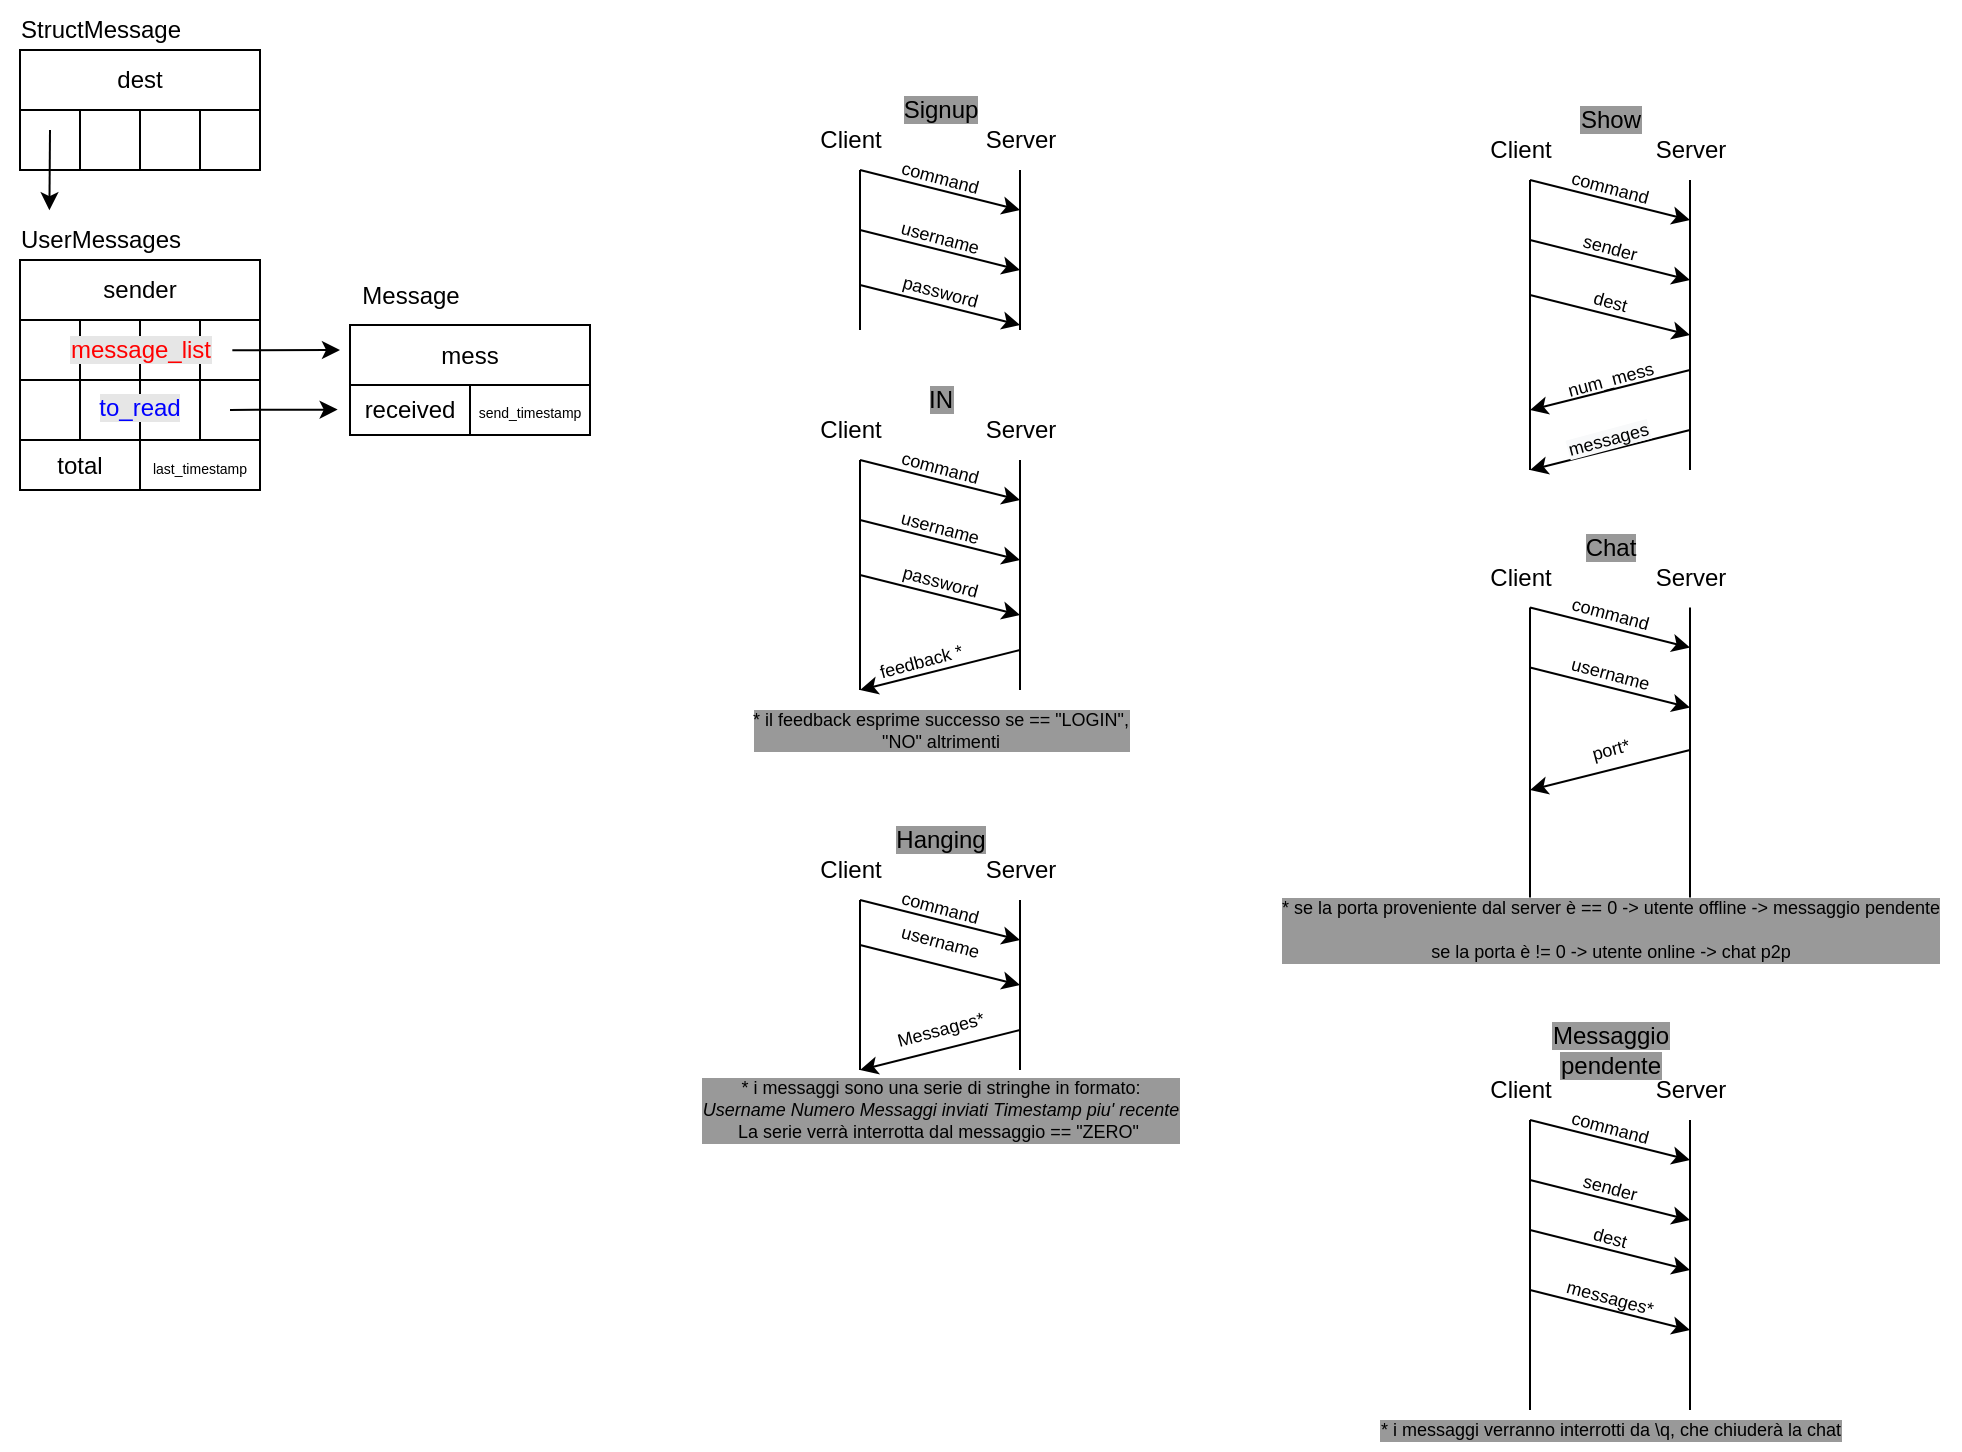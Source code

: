 <mxfile version="20.5.3" type="device"><diagram id="lXDskoVIA0ORaMyvfdq_" name="Pagina-1"><mxGraphModel dx="934" dy="495" grid="1" gridSize="10" guides="1" tooltips="1" connect="1" arrows="1" fold="1" page="1" pageScale="1" pageWidth="1169" pageHeight="827" math="0" shadow="0"><root><mxCell id="0"/><mxCell id="1" parent="0"/><mxCell id="279ryGUgJq-fznKeaY7W-1" value="StructMessage" style="text;html=1;align=center;verticalAlign=middle;resizable=0;points=[];autosize=1;strokeColor=none;fillColor=none;" parent="1" vertex="1"><mxGeometry x="250" y="155" width="100" height="30" as="geometry"/></mxCell><mxCell id="279ryGUgJq-fznKeaY7W-2" value="" style="rounded=0;whiteSpace=wrap;html=1;" parent="1" vertex="1"><mxGeometry x="260" y="180" width="120" height="60" as="geometry"/></mxCell><mxCell id="279ryGUgJq-fznKeaY7W-4" value="dest" style="rounded=0;whiteSpace=wrap;html=1;" parent="1" vertex="1"><mxGeometry x="260" y="180" width="120" height="30" as="geometry"/></mxCell><mxCell id="279ryGUgJq-fznKeaY7W-5" value="" style="rounded=0;whiteSpace=wrap;html=1;" parent="1" vertex="1"><mxGeometry x="260" y="210" width="30" height="30" as="geometry"/></mxCell><mxCell id="279ryGUgJq-fznKeaY7W-6" value="" style="rounded=0;whiteSpace=wrap;html=1;" parent="1" vertex="1"><mxGeometry x="290" y="210" width="30" height="30" as="geometry"/></mxCell><mxCell id="279ryGUgJq-fznKeaY7W-7" value="" style="rounded=0;whiteSpace=wrap;html=1;" parent="1" vertex="1"><mxGeometry x="320" y="210" width="30" height="30" as="geometry"/></mxCell><mxCell id="279ryGUgJq-fznKeaY7W-8" value="" style="rounded=0;whiteSpace=wrap;html=1;" parent="1" vertex="1"><mxGeometry x="350" y="210" width="30" height="30" as="geometry"/></mxCell><mxCell id="279ryGUgJq-fznKeaY7W-11" value="UserMessages" style="text;html=1;align=center;verticalAlign=middle;resizable=0;points=[];autosize=1;strokeColor=none;fillColor=none;" parent="1" vertex="1"><mxGeometry x="250" y="260" width="100" height="30" as="geometry"/></mxCell><mxCell id="279ryGUgJq-fznKeaY7W-12" value="" style="rounded=0;whiteSpace=wrap;html=1;" parent="1" vertex="1"><mxGeometry x="260" y="285" width="120" height="60" as="geometry"/></mxCell><mxCell id="279ryGUgJq-fznKeaY7W-13" value="sender" style="rounded=0;whiteSpace=wrap;html=1;" parent="1" vertex="1"><mxGeometry x="260" y="285" width="120" height="30" as="geometry"/></mxCell><mxCell id="279ryGUgJq-fznKeaY7W-14" value="" style="rounded=0;whiteSpace=wrap;html=1;" parent="1" vertex="1"><mxGeometry x="260" y="315" width="30" height="30" as="geometry"/></mxCell><mxCell id="279ryGUgJq-fznKeaY7W-15" value="" style="rounded=0;whiteSpace=wrap;html=1;" parent="1" vertex="1"><mxGeometry x="290" y="315" width="30" height="30" as="geometry"/></mxCell><mxCell id="279ryGUgJq-fznKeaY7W-16" value="" style="rounded=0;whiteSpace=wrap;html=1;" parent="1" vertex="1"><mxGeometry x="320" y="315" width="30" height="30" as="geometry"/></mxCell><mxCell id="279ryGUgJq-fznKeaY7W-17" value="" style="rounded=0;whiteSpace=wrap;html=1;" parent="1" vertex="1"><mxGeometry x="350" y="315" width="30" height="30" as="geometry"/></mxCell><mxCell id="279ryGUgJq-fznKeaY7W-9" value="" style="endArrow=classic;html=1;rounded=0;entryX=0.247;entryY=0.004;entryDx=0;entryDy=0;entryPerimeter=0;" parent="1" target="279ryGUgJq-fznKeaY7W-11" edge="1"><mxGeometry width="50" height="50" relative="1" as="geometry"><mxPoint x="275" y="220" as="sourcePoint"/><mxPoint x="275.2" y="261.23" as="targetPoint"/></mxGeometry></mxCell><mxCell id="279ryGUgJq-fznKeaY7W-18" value="" style="rounded=0;whiteSpace=wrap;html=1;" parent="1" vertex="1"><mxGeometry x="260" y="345" width="30" height="30" as="geometry"/></mxCell><mxCell id="279ryGUgJq-fznKeaY7W-19" value="" style="rounded=0;whiteSpace=wrap;html=1;" parent="1" vertex="1"><mxGeometry x="290" y="345" width="30" height="30" as="geometry"/></mxCell><mxCell id="279ryGUgJq-fznKeaY7W-20" value="" style="rounded=0;whiteSpace=wrap;html=1;" parent="1" vertex="1"><mxGeometry x="320" y="345" width="30" height="30" as="geometry"/></mxCell><mxCell id="279ryGUgJq-fznKeaY7W-21" value="" style="rounded=0;whiteSpace=wrap;html=1;" parent="1" vertex="1"><mxGeometry x="350" y="345" width="30" height="30" as="geometry"/></mxCell><mxCell id="279ryGUgJq-fznKeaY7W-22" value="total" style="rounded=0;whiteSpace=wrap;html=1;" parent="1" vertex="1"><mxGeometry x="260" y="375" width="60" height="25" as="geometry"/></mxCell><mxCell id="279ryGUgJq-fznKeaY7W-23" value="&lt;font style=&quot;font-size: 7px;&quot;&gt;last_timestamp&lt;/font&gt;" style="rounded=0;whiteSpace=wrap;html=1;" parent="1" vertex="1"><mxGeometry x="320" y="375" width="60" height="25" as="geometry"/></mxCell><mxCell id="279ryGUgJq-fznKeaY7W-24" value="&lt;font color=&quot;#ff0000&quot; style=&quot;font-size: 12px; background-color: rgb(230, 230, 230);&quot;&gt;message_list&lt;/font&gt;" style="text;html=1;align=center;verticalAlign=middle;resizable=0;points=[];autosize=1;strokeColor=none;fillColor=none;fontSize=7;" parent="1" vertex="1"><mxGeometry x="275" y="315" width="90" height="30" as="geometry"/></mxCell><mxCell id="279ryGUgJq-fznKeaY7W-25" value="&lt;span style=&quot;font-family: Helvetica; font-size: 12px; font-style: normal; font-variant-ligatures: normal; font-variant-caps: normal; font-weight: 400; letter-spacing: normal; orphans: 2; text-indent: 0px; text-transform: none; widows: 2; word-spacing: 0px; -webkit-text-stroke-width: 0px; background-color: rgb(230, 230, 230); text-decoration-thickness: initial; text-decoration-style: initial; text-decoration-color: initial; float: none; display: inline !important;&quot;&gt;&lt;font color=&quot;#0000ff&quot;&gt;to_read&lt;/font&gt;&lt;/span&gt;" style="text;whiteSpace=wrap;html=1;fontSize=12;fontColor=#FF0000;align=center;" parent="1" vertex="1"><mxGeometry x="270" y="345" width="100" height="40" as="geometry"/></mxCell><mxCell id="279ryGUgJq-fznKeaY7W-26" value="" style="endArrow=classic;html=1;rounded=0;exitX=1.013;exitY=0.505;exitDx=0;exitDy=0;exitPerimeter=0;" parent="1" source="279ryGUgJq-fznKeaY7W-24" edge="1"><mxGeometry width="50" height="50" relative="1" as="geometry"><mxPoint x="430.3" y="315" as="sourcePoint"/><mxPoint x="420" y="330" as="targetPoint"/></mxGeometry></mxCell><mxCell id="279ryGUgJq-fznKeaY7W-27" value="" style="endArrow=classic;html=1;rounded=0;exitX=1.013;exitY=0.505;exitDx=0;exitDy=0;exitPerimeter=0;" parent="1" edge="1"><mxGeometry width="50" height="50" relative="1" as="geometry"><mxPoint x="365.0" y="359.95" as="sourcePoint"/><mxPoint x="418.83" y="359.8" as="targetPoint"/></mxGeometry></mxCell><mxCell id="279ryGUgJq-fznKeaY7W-28" value="Message" style="text;html=1;align=center;verticalAlign=middle;resizable=0;points=[];autosize=1;strokeColor=none;fillColor=none;" parent="1" vertex="1"><mxGeometry x="420" y="287.5" width="70" height="30" as="geometry"/></mxCell><mxCell id="279ryGUgJq-fznKeaY7W-29" value="" style="rounded=0;whiteSpace=wrap;html=1;" parent="1" vertex="1"><mxGeometry x="425" y="317.5" width="120" height="55" as="geometry"/></mxCell><mxCell id="279ryGUgJq-fznKeaY7W-30" value="mess" style="rounded=0;whiteSpace=wrap;html=1;" parent="1" vertex="1"><mxGeometry x="425" y="317.5" width="120" height="30" as="geometry"/></mxCell><mxCell id="279ryGUgJq-fznKeaY7W-35" value="received" style="rounded=0;whiteSpace=wrap;html=1;" parent="1" vertex="1"><mxGeometry x="425" y="347.5" width="60" height="25" as="geometry"/></mxCell><mxCell id="279ryGUgJq-fznKeaY7W-36" value="&lt;font style=&quot;font-size: 7px;&quot;&gt;send_timestamp&lt;/font&gt;" style="rounded=0;whiteSpace=wrap;html=1;" parent="1" vertex="1"><mxGeometry x="485" y="347.5" width="60" height="25" as="geometry"/></mxCell><mxCell id="BksEpZhvzjZLH6JYJCfq-1" value="" style="endArrow=none;html=1;rounded=0;" edge="1" parent="1"><mxGeometry width="50" height="50" relative="1" as="geometry"><mxPoint x="680" y="320" as="sourcePoint"/><mxPoint x="680" y="240" as="targetPoint"/></mxGeometry></mxCell><mxCell id="BksEpZhvzjZLH6JYJCfq-2" value="" style="endArrow=none;html=1;rounded=0;" edge="1" parent="1"><mxGeometry width="50" height="50" relative="1" as="geometry"><mxPoint x="760" y="320" as="sourcePoint"/><mxPoint x="760" y="240" as="targetPoint"/></mxGeometry></mxCell><mxCell id="BksEpZhvzjZLH6JYJCfq-3" value="&lt;span style=&quot;background-color: rgb(153, 153, 153);&quot;&gt;Signup&lt;/span&gt;" style="text;html=1;align=center;verticalAlign=middle;resizable=0;points=[];autosize=1;strokeColor=none;fillColor=none;" vertex="1" parent="1"><mxGeometry x="690" y="195" width="60" height="30" as="geometry"/></mxCell><mxCell id="BksEpZhvzjZLH6JYJCfq-4" value="Client" style="text;html=1;align=center;verticalAlign=middle;resizable=0;points=[];autosize=1;strokeColor=none;fillColor=none;" vertex="1" parent="1"><mxGeometry x="650" y="210" width="50" height="30" as="geometry"/></mxCell><mxCell id="BksEpZhvzjZLH6JYJCfq-5" value="Server" style="text;html=1;align=center;verticalAlign=middle;resizable=0;points=[];autosize=1;strokeColor=none;fillColor=none;" vertex="1" parent="1"><mxGeometry x="730" y="210" width="60" height="30" as="geometry"/></mxCell><mxCell id="BksEpZhvzjZLH6JYJCfq-7" value="" style="endArrow=classic;html=1;rounded=0;exitX=0.6;exitY=1;exitDx=0;exitDy=0;exitPerimeter=0;" edge="1" parent="1" source="BksEpZhvzjZLH6JYJCfq-4"><mxGeometry width="50" height="50" relative="1" as="geometry"><mxPoint x="700" y="300" as="sourcePoint"/><mxPoint x="760" y="260" as="targetPoint"/></mxGeometry></mxCell><mxCell id="BksEpZhvzjZLH6JYJCfq-8" value="" style="endArrow=classic;html=1;rounded=0;exitX=0.6;exitY=1;exitDx=0;exitDy=0;exitPerimeter=0;" edge="1" parent="1"><mxGeometry width="50" height="50" relative="1" as="geometry"><mxPoint x="680" y="270" as="sourcePoint"/><mxPoint x="760" y="290" as="targetPoint"/></mxGeometry></mxCell><mxCell id="BksEpZhvzjZLH6JYJCfq-9" value="" style="endArrow=classic;html=1;rounded=0;exitX=0.6;exitY=1;exitDx=0;exitDy=0;exitPerimeter=0;" edge="1" parent="1"><mxGeometry width="50" height="50" relative="1" as="geometry"><mxPoint x="680" y="297.5" as="sourcePoint"/><mxPoint x="760" y="317.5" as="targetPoint"/></mxGeometry></mxCell><mxCell id="BksEpZhvzjZLH6JYJCfq-10" value="&lt;font style=&quot;font-size: 9px;&quot;&gt;command&lt;/font&gt;" style="text;html=1;align=center;verticalAlign=middle;resizable=0;points=[];autosize=1;strokeColor=none;fillColor=none;rotation=15;" vertex="1" parent="1"><mxGeometry x="690" y="227.5" width="60" height="30" as="geometry"/></mxCell><mxCell id="BksEpZhvzjZLH6JYJCfq-11" value="&lt;font style=&quot;font-size: 9px;&quot;&gt;username&lt;br&gt;&lt;/font&gt;" style="text;html=1;align=center;verticalAlign=middle;resizable=0;points=[];autosize=1;strokeColor=none;fillColor=none;rotation=15;" vertex="1" parent="1"><mxGeometry x="690" y="257.5" width="60" height="30" as="geometry"/></mxCell><mxCell id="BksEpZhvzjZLH6JYJCfq-12" value="&lt;font style=&quot;font-size: 9px;&quot;&gt;password&lt;br&gt;&lt;/font&gt;" style="text;html=1;align=center;verticalAlign=middle;resizable=0;points=[];autosize=1;strokeColor=none;fillColor=none;rotation=15;" vertex="1" parent="1"><mxGeometry x="690" y="285" width="60" height="30" as="geometry"/></mxCell><mxCell id="BksEpZhvzjZLH6JYJCfq-13" value="" style="endArrow=none;html=1;rounded=0;" edge="1" parent="1"><mxGeometry width="50" height="50" relative="1" as="geometry"><mxPoint x="680" y="500" as="sourcePoint"/><mxPoint x="680" y="385" as="targetPoint"/></mxGeometry></mxCell><mxCell id="BksEpZhvzjZLH6JYJCfq-14" value="" style="endArrow=none;html=1;rounded=0;" edge="1" parent="1"><mxGeometry width="50" height="50" relative="1" as="geometry"><mxPoint x="760" y="500" as="sourcePoint"/><mxPoint x="760" y="385" as="targetPoint"/></mxGeometry></mxCell><mxCell id="BksEpZhvzjZLH6JYJCfq-15" value="&lt;span style=&quot;background-color: rgb(153, 153, 153);&quot;&gt;IN&lt;/span&gt;" style="text;html=1;align=center;verticalAlign=middle;resizable=0;points=[];autosize=1;strokeColor=none;fillColor=none;" vertex="1" parent="1"><mxGeometry x="700" y="340" width="40" height="30" as="geometry"/></mxCell><mxCell id="BksEpZhvzjZLH6JYJCfq-16" value="Client" style="text;html=1;align=center;verticalAlign=middle;resizable=0;points=[];autosize=1;strokeColor=none;fillColor=none;" vertex="1" parent="1"><mxGeometry x="650" y="355" width="50" height="30" as="geometry"/></mxCell><mxCell id="BksEpZhvzjZLH6JYJCfq-17" value="Server" style="text;html=1;align=center;verticalAlign=middle;resizable=0;points=[];autosize=1;strokeColor=none;fillColor=none;" vertex="1" parent="1"><mxGeometry x="730" y="355" width="60" height="30" as="geometry"/></mxCell><mxCell id="BksEpZhvzjZLH6JYJCfq-18" value="" style="endArrow=classic;html=1;rounded=0;exitX=0.6;exitY=1;exitDx=0;exitDy=0;exitPerimeter=0;" edge="1" parent="1" source="BksEpZhvzjZLH6JYJCfq-16"><mxGeometry width="50" height="50" relative="1" as="geometry"><mxPoint x="700" y="445" as="sourcePoint"/><mxPoint x="760" y="405" as="targetPoint"/></mxGeometry></mxCell><mxCell id="BksEpZhvzjZLH6JYJCfq-19" value="" style="endArrow=classic;html=1;rounded=0;exitX=0.6;exitY=1;exitDx=0;exitDy=0;exitPerimeter=0;" edge="1" parent="1"><mxGeometry width="50" height="50" relative="1" as="geometry"><mxPoint x="680" y="415" as="sourcePoint"/><mxPoint x="760" y="435" as="targetPoint"/></mxGeometry></mxCell><mxCell id="BksEpZhvzjZLH6JYJCfq-20" value="" style="endArrow=classic;html=1;rounded=0;exitX=0.6;exitY=1;exitDx=0;exitDy=0;exitPerimeter=0;" edge="1" parent="1"><mxGeometry width="50" height="50" relative="1" as="geometry"><mxPoint x="680" y="442.5" as="sourcePoint"/><mxPoint x="760" y="462.5" as="targetPoint"/></mxGeometry></mxCell><mxCell id="BksEpZhvzjZLH6JYJCfq-21" value="&lt;font style=&quot;font-size: 9px;&quot;&gt;command&lt;/font&gt;" style="text;html=1;align=center;verticalAlign=middle;resizable=0;points=[];autosize=1;strokeColor=none;fillColor=none;rotation=15;" vertex="1" parent="1"><mxGeometry x="690" y="372.5" width="60" height="30" as="geometry"/></mxCell><mxCell id="BksEpZhvzjZLH6JYJCfq-22" value="&lt;font style=&quot;font-size: 9px;&quot;&gt;username&lt;br&gt;&lt;/font&gt;" style="text;html=1;align=center;verticalAlign=middle;resizable=0;points=[];autosize=1;strokeColor=none;fillColor=none;rotation=15;" vertex="1" parent="1"><mxGeometry x="690" y="402.5" width="60" height="30" as="geometry"/></mxCell><mxCell id="BksEpZhvzjZLH6JYJCfq-23" value="&lt;font style=&quot;font-size: 9px;&quot;&gt;password&lt;br&gt;&lt;/font&gt;" style="text;html=1;align=center;verticalAlign=middle;resizable=0;points=[];autosize=1;strokeColor=none;fillColor=none;rotation=15;" vertex="1" parent="1"><mxGeometry x="690" y="430" width="60" height="30" as="geometry"/></mxCell><mxCell id="BksEpZhvzjZLH6JYJCfq-24" value="" style="endArrow=classic;html=1;rounded=0;fontSize=9;" edge="1" parent="1"><mxGeometry width="50" height="50" relative="1" as="geometry"><mxPoint x="760" y="480" as="sourcePoint"/><mxPoint x="680" y="500" as="targetPoint"/></mxGeometry></mxCell><mxCell id="BksEpZhvzjZLH6JYJCfq-25" value="&lt;font style=&quot;font-size: 9px;&quot;&gt;feedback *&lt;br&gt;&lt;/font&gt;" style="text;html=1;align=center;verticalAlign=middle;resizable=0;points=[];autosize=1;strokeColor=none;fillColor=none;rotation=-15;" vertex="1" parent="1"><mxGeometry x="675" y="470" width="70" height="30" as="geometry"/></mxCell><mxCell id="BksEpZhvzjZLH6JYJCfq-26" value="* il feedback esprime successo se == &quot;LOGIN&quot;, &lt;br&gt;&quot;NO&quot; altrimenti" style="text;html=1;align=center;verticalAlign=middle;resizable=0;points=[];autosize=1;strokeColor=none;fillColor=none;fontSize=9;labelBackgroundColor=#999999;" vertex="1" parent="1"><mxGeometry x="615" y="500" width="210" height="40" as="geometry"/></mxCell><mxCell id="BksEpZhvzjZLH6JYJCfq-27" value="" style="endArrow=none;html=1;rounded=0;" edge="1" parent="1"><mxGeometry width="50" height="50" relative="1" as="geometry"><mxPoint x="680" y="690" as="sourcePoint"/><mxPoint x="680" y="605" as="targetPoint"/></mxGeometry></mxCell><mxCell id="BksEpZhvzjZLH6JYJCfq-28" value="" style="endArrow=none;html=1;rounded=0;" edge="1" parent="1"><mxGeometry width="50" height="50" relative="1" as="geometry"><mxPoint x="760" y="690" as="sourcePoint"/><mxPoint x="760" y="605" as="targetPoint"/></mxGeometry></mxCell><mxCell id="BksEpZhvzjZLH6JYJCfq-29" value="&lt;span style=&quot;background-color: rgb(153, 153, 153);&quot;&gt;Hanging&lt;/span&gt;" style="text;html=1;align=center;verticalAlign=middle;resizable=0;points=[];autosize=1;strokeColor=none;fillColor=none;" vertex="1" parent="1"><mxGeometry x="685" y="560" width="70" height="30" as="geometry"/></mxCell><mxCell id="BksEpZhvzjZLH6JYJCfq-30" value="Client" style="text;html=1;align=center;verticalAlign=middle;resizable=0;points=[];autosize=1;strokeColor=none;fillColor=none;" vertex="1" parent="1"><mxGeometry x="650" y="575" width="50" height="30" as="geometry"/></mxCell><mxCell id="BksEpZhvzjZLH6JYJCfq-31" value="Server" style="text;html=1;align=center;verticalAlign=middle;resizable=0;points=[];autosize=1;strokeColor=none;fillColor=none;" vertex="1" parent="1"><mxGeometry x="730" y="575" width="60" height="30" as="geometry"/></mxCell><mxCell id="BksEpZhvzjZLH6JYJCfq-32" value="" style="endArrow=classic;html=1;rounded=0;exitX=0.6;exitY=1;exitDx=0;exitDy=0;exitPerimeter=0;" edge="1" source="BksEpZhvzjZLH6JYJCfq-30" parent="1"><mxGeometry width="50" height="50" relative="1" as="geometry"><mxPoint x="700" y="665" as="sourcePoint"/><mxPoint x="760" y="625" as="targetPoint"/></mxGeometry></mxCell><mxCell id="BksEpZhvzjZLH6JYJCfq-35" value="&lt;font style=&quot;font-size: 9px;&quot;&gt;command&lt;/font&gt;" style="text;html=1;align=center;verticalAlign=middle;resizable=0;points=[];autosize=1;strokeColor=none;fillColor=none;rotation=15;" vertex="1" parent="1"><mxGeometry x="690" y="592.5" width="60" height="30" as="geometry"/></mxCell><mxCell id="BksEpZhvzjZLH6JYJCfq-38" value="" style="endArrow=classic;html=1;rounded=0;exitX=0.6;exitY=1;exitDx=0;exitDy=0;exitPerimeter=0;" edge="1" parent="1"><mxGeometry width="50" height="50" relative="1" as="geometry"><mxPoint x="680" y="627.5" as="sourcePoint"/><mxPoint x="760" y="647.5" as="targetPoint"/></mxGeometry></mxCell><mxCell id="BksEpZhvzjZLH6JYJCfq-39" value="&lt;font style=&quot;font-size: 9px;&quot;&gt;username&lt;br&gt;&lt;/font&gt;" style="text;html=1;align=center;verticalAlign=middle;resizable=0;points=[];autosize=1;strokeColor=none;fillColor=none;rotation=15;" vertex="1" parent="1"><mxGeometry x="690" y="610" width="60" height="30" as="geometry"/></mxCell><mxCell id="BksEpZhvzjZLH6JYJCfq-41" value="" style="endArrow=classic;html=1;rounded=0;fontSize=9;" edge="1" parent="1"><mxGeometry width="50" height="50" relative="1" as="geometry"><mxPoint x="760" y="670" as="sourcePoint"/><mxPoint x="680" y="690" as="targetPoint"/></mxGeometry></mxCell><mxCell id="BksEpZhvzjZLH6JYJCfq-42" value="Messages*" style="text;html=1;align=center;verticalAlign=middle;resizable=0;points=[];autosize=1;strokeColor=none;fillColor=none;fontSize=9;rotation=-15;" vertex="1" parent="1"><mxGeometry x="685" y="660" width="70" height="20" as="geometry"/></mxCell><mxCell id="BksEpZhvzjZLH6JYJCfq-43" value="* i messaggi sono una serie di stringhe in formato:&lt;br&gt;&lt;i&gt;Username Numero Messaggi inviati Timestamp piu' recente&lt;br&gt;&lt;/i&gt;La serie verrà interrotta dal messaggio == &quot;ZERO&quot;&amp;nbsp;" style="text;html=1;align=center;verticalAlign=middle;resizable=0;points=[];autosize=1;strokeColor=none;fillColor=none;fontSize=9;labelBackgroundColor=#999999;" vertex="1" parent="1"><mxGeometry x="590" y="685" width="260" height="50" as="geometry"/></mxCell><mxCell id="BksEpZhvzjZLH6JYJCfq-56" value="" style="endArrow=none;html=1;rounded=0;" edge="1" parent="1"><mxGeometry width="50" height="50" relative="1" as="geometry"><mxPoint x="1015" y="390" as="sourcePoint"/><mxPoint x="1015" y="245" as="targetPoint"/></mxGeometry></mxCell><mxCell id="BksEpZhvzjZLH6JYJCfq-57" value="" style="endArrow=none;html=1;rounded=0;" edge="1" parent="1"><mxGeometry width="50" height="50" relative="1" as="geometry"><mxPoint x="1095" y="390" as="sourcePoint"/><mxPoint x="1095" y="245" as="targetPoint"/></mxGeometry></mxCell><mxCell id="BksEpZhvzjZLH6JYJCfq-58" value="&lt;span style=&quot;background-color: rgb(153, 153, 153);&quot;&gt;Show&lt;/span&gt;" style="text;html=1;align=center;verticalAlign=middle;resizable=0;points=[];autosize=1;strokeColor=none;fillColor=none;" vertex="1" parent="1"><mxGeometry x="1030" y="200" width="50" height="30" as="geometry"/></mxCell><mxCell id="BksEpZhvzjZLH6JYJCfq-59" value="Client" style="text;html=1;align=center;verticalAlign=middle;resizable=0;points=[];autosize=1;strokeColor=none;fillColor=none;" vertex="1" parent="1"><mxGeometry x="985" y="215" width="50" height="30" as="geometry"/></mxCell><mxCell id="BksEpZhvzjZLH6JYJCfq-60" value="Server" style="text;html=1;align=center;verticalAlign=middle;resizable=0;points=[];autosize=1;strokeColor=none;fillColor=none;" vertex="1" parent="1"><mxGeometry x="1065" y="215" width="60" height="30" as="geometry"/></mxCell><mxCell id="BksEpZhvzjZLH6JYJCfq-61" value="" style="endArrow=classic;html=1;rounded=0;exitX=0.6;exitY=1;exitDx=0;exitDy=0;exitPerimeter=0;" edge="1" parent="1" source="BksEpZhvzjZLH6JYJCfq-59"><mxGeometry width="50" height="50" relative="1" as="geometry"><mxPoint x="1035" y="305" as="sourcePoint"/><mxPoint x="1095" y="265" as="targetPoint"/></mxGeometry></mxCell><mxCell id="BksEpZhvzjZLH6JYJCfq-62" value="" style="endArrow=classic;html=1;rounded=0;exitX=0.6;exitY=1;exitDx=0;exitDy=0;exitPerimeter=0;" edge="1" parent="1"><mxGeometry width="50" height="50" relative="1" as="geometry"><mxPoint x="1015" y="275" as="sourcePoint"/><mxPoint x="1095" y="295" as="targetPoint"/></mxGeometry></mxCell><mxCell id="BksEpZhvzjZLH6JYJCfq-63" value="" style="endArrow=classic;html=1;rounded=0;exitX=0.6;exitY=1;exitDx=0;exitDy=0;exitPerimeter=0;" edge="1" parent="1"><mxGeometry width="50" height="50" relative="1" as="geometry"><mxPoint x="1015" y="302.5" as="sourcePoint"/><mxPoint x="1095" y="322.5" as="targetPoint"/></mxGeometry></mxCell><mxCell id="BksEpZhvzjZLH6JYJCfq-64" value="&lt;font style=&quot;font-size: 9px;&quot;&gt;command&lt;/font&gt;" style="text;html=1;align=center;verticalAlign=middle;resizable=0;points=[];autosize=1;strokeColor=none;fillColor=none;rotation=15;" vertex="1" parent="1"><mxGeometry x="1025" y="232.5" width="60" height="30" as="geometry"/></mxCell><mxCell id="BksEpZhvzjZLH6JYJCfq-65" value="&lt;font style=&quot;font-size: 9px;&quot;&gt;sender&lt;br&gt;&lt;/font&gt;" style="text;html=1;align=center;verticalAlign=middle;resizable=0;points=[];autosize=1;strokeColor=none;fillColor=none;rotation=15;" vertex="1" parent="1"><mxGeometry x="1030" y="262.5" width="50" height="30" as="geometry"/></mxCell><mxCell id="BksEpZhvzjZLH6JYJCfq-66" value="&lt;font style=&quot;font-size: 9px;&quot;&gt;dest&lt;br&gt;&lt;/font&gt;" style="text;html=1;align=center;verticalAlign=middle;resizable=0;points=[];autosize=1;strokeColor=none;fillColor=none;rotation=15;" vertex="1" parent="1"><mxGeometry x="1035" y="290" width="40" height="30" as="geometry"/></mxCell><mxCell id="BksEpZhvzjZLH6JYJCfq-67" value="" style="endArrow=classic;html=1;rounded=0;fontSize=9;" edge="1" parent="1"><mxGeometry width="50" height="50" relative="1" as="geometry"><mxPoint x="1095" y="340" as="sourcePoint"/><mxPoint x="1015" y="360" as="targetPoint"/></mxGeometry></mxCell><mxCell id="BksEpZhvzjZLH6JYJCfq-68" value="num_mess" style="text;html=1;align=center;verticalAlign=middle;resizable=0;points=[];autosize=1;strokeColor=none;fillColor=none;fontSize=9;rotation=-15;" vertex="1" parent="1"><mxGeometry x="1020" y="335" width="70" height="20" as="geometry"/></mxCell><mxCell id="BksEpZhvzjZLH6JYJCfq-69" value="" style="endArrow=classic;html=1;rounded=0;fontSize=9;" edge="1" parent="1"><mxGeometry width="50" height="50" relative="1" as="geometry"><mxPoint x="1095" y="370" as="sourcePoint"/><mxPoint x="1015" y="390" as="targetPoint"/></mxGeometry></mxCell><mxCell id="BksEpZhvzjZLH6JYJCfq-70" value="&lt;span style=&quot;color: rgb(0, 0, 0); font-family: Helvetica; font-size: 9px; font-style: normal; font-variant-ligatures: normal; font-variant-caps: normal; font-weight: 400; letter-spacing: normal; orphans: 2; text-indent: 0px; text-transform: none; widows: 2; word-spacing: 0px; -webkit-text-stroke-width: 0px; background-color: rgb(248, 249, 250); text-decoration-thickness: initial; text-decoration-style: initial; text-decoration-color: initial; float: none; display: inline !important;&quot;&gt;messages&lt;/span&gt;" style="text;whiteSpace=wrap;html=1;fontSize=9;align=center;rotation=-15;" vertex="1" parent="1"><mxGeometry x="1015" y="362.5" width="80" height="30" as="geometry"/></mxCell><mxCell id="BksEpZhvzjZLH6JYJCfq-71" value="" style="endArrow=none;html=1;rounded=0;" edge="1" parent="1"><mxGeometry width="50" height="50" relative="1" as="geometry"><mxPoint x="1015" y="603.75" as="sourcePoint"/><mxPoint x="1015" y="458.75" as="targetPoint"/></mxGeometry></mxCell><mxCell id="BksEpZhvzjZLH6JYJCfq-72" value="" style="endArrow=none;html=1;rounded=0;" edge="1" parent="1"><mxGeometry width="50" height="50" relative="1" as="geometry"><mxPoint x="1095" y="603.75" as="sourcePoint"/><mxPoint x="1095" y="458.75" as="targetPoint"/></mxGeometry></mxCell><mxCell id="BksEpZhvzjZLH6JYJCfq-73" value="&lt;span style=&quot;background-color: rgb(153, 153, 153);&quot;&gt;Chat&lt;/span&gt;" style="text;html=1;align=center;verticalAlign=middle;resizable=0;points=[];autosize=1;strokeColor=none;fillColor=none;" vertex="1" parent="1"><mxGeometry x="1030" y="413.75" width="50" height="30" as="geometry"/></mxCell><mxCell id="BksEpZhvzjZLH6JYJCfq-74" value="Client" style="text;html=1;align=center;verticalAlign=middle;resizable=0;points=[];autosize=1;strokeColor=none;fillColor=none;" vertex="1" parent="1"><mxGeometry x="985" y="428.75" width="50" height="30" as="geometry"/></mxCell><mxCell id="BksEpZhvzjZLH6JYJCfq-75" value="Server" style="text;html=1;align=center;verticalAlign=middle;resizable=0;points=[];autosize=1;strokeColor=none;fillColor=none;" vertex="1" parent="1"><mxGeometry x="1065" y="428.75" width="60" height="30" as="geometry"/></mxCell><mxCell id="BksEpZhvzjZLH6JYJCfq-76" value="" style="endArrow=classic;html=1;rounded=0;exitX=0.6;exitY=1;exitDx=0;exitDy=0;exitPerimeter=0;" edge="1" parent="1" source="BksEpZhvzjZLH6JYJCfq-74"><mxGeometry width="50" height="50" relative="1" as="geometry"><mxPoint x="1035" y="518.75" as="sourcePoint"/><mxPoint x="1095" y="478.75" as="targetPoint"/></mxGeometry></mxCell><mxCell id="BksEpZhvzjZLH6JYJCfq-77" value="" style="endArrow=classic;html=1;rounded=0;exitX=0.6;exitY=1;exitDx=0;exitDy=0;exitPerimeter=0;" edge="1" parent="1"><mxGeometry width="50" height="50" relative="1" as="geometry"><mxPoint x="1015" y="488.75" as="sourcePoint"/><mxPoint x="1095" y="508.75" as="targetPoint"/></mxGeometry></mxCell><mxCell id="BksEpZhvzjZLH6JYJCfq-79" value="&lt;font style=&quot;font-size: 9px;&quot;&gt;command&lt;/font&gt;" style="text;html=1;align=center;verticalAlign=middle;resizable=0;points=[];autosize=1;strokeColor=none;fillColor=none;rotation=15;" vertex="1" parent="1"><mxGeometry x="1025" y="446.25" width="60" height="30" as="geometry"/></mxCell><mxCell id="BksEpZhvzjZLH6JYJCfq-80" value="&lt;font style=&quot;font-size: 9px;&quot;&gt;username&lt;br&gt;&lt;/font&gt;" style="text;html=1;align=center;verticalAlign=middle;resizable=0;points=[];autosize=1;strokeColor=none;fillColor=none;rotation=15;" vertex="1" parent="1"><mxGeometry x="1025" y="476.25" width="60" height="30" as="geometry"/></mxCell><mxCell id="BksEpZhvzjZLH6JYJCfq-86" value="" style="endArrow=classic;html=1;rounded=0;" edge="1" parent="1"><mxGeometry width="50" height="50" relative="1" as="geometry"><mxPoint x="1095" y="530" as="sourcePoint"/><mxPoint x="1015" y="550" as="targetPoint"/></mxGeometry></mxCell><mxCell id="BksEpZhvzjZLH6JYJCfq-87" value="port*" style="text;html=1;align=center;verticalAlign=middle;resizable=0;points=[];autosize=1;strokeColor=none;fillColor=none;fontSize=9;rotation=-15;" vertex="1" parent="1"><mxGeometry x="1035" y="520" width="40" height="20" as="geometry"/></mxCell><mxCell id="BksEpZhvzjZLH6JYJCfq-88" value="* se la porta proveniente dal server è == 0 -&amp;gt; utente offline -&amp;gt; messaggio pendente&lt;br&gt;&lt;br&gt;se la porta è != 0 -&amp;gt; utente online -&amp;gt; chat p2p&lt;br&gt;" style="text;html=1;align=center;verticalAlign=middle;resizable=0;points=[];autosize=1;strokeColor=none;fillColor=none;fontSize=9;labelBackgroundColor=#999999;" vertex="1" parent="1"><mxGeometry x="880" y="595" width="350" height="50" as="geometry"/></mxCell><mxCell id="BksEpZhvzjZLH6JYJCfq-89" value="" style="endArrow=none;html=1;rounded=0;" edge="1" parent="1"><mxGeometry width="50" height="50" relative="1" as="geometry"><mxPoint x="1015" y="860" as="sourcePoint"/><mxPoint x="1015" y="715" as="targetPoint"/></mxGeometry></mxCell><mxCell id="BksEpZhvzjZLH6JYJCfq-90" value="" style="endArrow=none;html=1;rounded=0;" edge="1" parent="1"><mxGeometry width="50" height="50" relative="1" as="geometry"><mxPoint x="1095" y="860" as="sourcePoint"/><mxPoint x="1095" y="715" as="targetPoint"/></mxGeometry></mxCell><mxCell id="BksEpZhvzjZLH6JYJCfq-91" value="Client" style="text;html=1;align=center;verticalAlign=middle;resizable=0;points=[];autosize=1;strokeColor=none;fillColor=none;" vertex="1" parent="1"><mxGeometry x="985" y="685" width="50" height="30" as="geometry"/></mxCell><mxCell id="BksEpZhvzjZLH6JYJCfq-92" value="Server" style="text;html=1;align=center;verticalAlign=middle;resizable=0;points=[];autosize=1;strokeColor=none;fillColor=none;" vertex="1" parent="1"><mxGeometry x="1065" y="685" width="60" height="30" as="geometry"/></mxCell><mxCell id="BksEpZhvzjZLH6JYJCfq-93" value="" style="endArrow=classic;html=1;rounded=0;exitX=0.6;exitY=1;exitDx=0;exitDy=0;exitPerimeter=0;" edge="1" source="BksEpZhvzjZLH6JYJCfq-91" parent="1"><mxGeometry width="50" height="50" relative="1" as="geometry"><mxPoint x="1035" y="775" as="sourcePoint"/><mxPoint x="1095" y="735" as="targetPoint"/></mxGeometry></mxCell><mxCell id="BksEpZhvzjZLH6JYJCfq-94" value="" style="endArrow=classic;html=1;rounded=0;exitX=0.6;exitY=1;exitDx=0;exitDy=0;exitPerimeter=0;" edge="1" parent="1"><mxGeometry width="50" height="50" relative="1" as="geometry"><mxPoint x="1015" y="745" as="sourcePoint"/><mxPoint x="1095" y="765" as="targetPoint"/></mxGeometry></mxCell><mxCell id="BksEpZhvzjZLH6JYJCfq-95" value="&lt;font style=&quot;font-size: 9px;&quot;&gt;command&lt;/font&gt;" style="text;html=1;align=center;verticalAlign=middle;resizable=0;points=[];autosize=1;strokeColor=none;fillColor=none;rotation=15;" vertex="1" parent="1"><mxGeometry x="1025" y="702.5" width="60" height="30" as="geometry"/></mxCell><mxCell id="BksEpZhvzjZLH6JYJCfq-96" value="&lt;font style=&quot;font-size: 9px;&quot;&gt;sender&lt;br&gt;&lt;/font&gt;" style="text;html=1;align=center;verticalAlign=middle;resizable=0;points=[];autosize=1;strokeColor=none;fillColor=none;rotation=15;" vertex="1" parent="1"><mxGeometry x="1030" y="732.5" width="50" height="30" as="geometry"/></mxCell><mxCell id="BksEpZhvzjZLH6JYJCfq-99" value="* i messaggi verranno interrotti da \q, che chiuderà la chat" style="text;html=1;align=center;verticalAlign=middle;resizable=0;points=[];autosize=1;strokeColor=none;fillColor=none;fontSize=9;labelBackgroundColor=#999999;" vertex="1" parent="1"><mxGeometry x="930" y="860" width="250" height="20" as="geometry"/></mxCell><mxCell id="BksEpZhvzjZLH6JYJCfq-101" value="&lt;span style=&quot;background-color: rgb(153, 153, 153);&quot;&gt;Messaggio&lt;br&gt;pendente&lt;/span&gt;" style="text;html=1;align=center;verticalAlign=middle;resizable=0;points=[];autosize=1;strokeColor=none;fillColor=none;" vertex="1" parent="1"><mxGeometry x="1015" y="660" width="80" height="40" as="geometry"/></mxCell><mxCell id="BksEpZhvzjZLH6JYJCfq-102" value="" style="endArrow=classic;html=1;rounded=0;exitX=0.6;exitY=1;exitDx=0;exitDy=0;exitPerimeter=0;" edge="1" parent="1"><mxGeometry width="50" height="50" relative="1" as="geometry"><mxPoint x="1015" y="770" as="sourcePoint"/><mxPoint x="1095" y="790" as="targetPoint"/></mxGeometry></mxCell><mxCell id="BksEpZhvzjZLH6JYJCfq-103" value="" style="endArrow=classic;html=1;rounded=0;exitX=0.6;exitY=1;exitDx=0;exitDy=0;exitPerimeter=0;" edge="1" parent="1"><mxGeometry width="50" height="50" relative="1" as="geometry"><mxPoint x="1015" y="800" as="sourcePoint"/><mxPoint x="1095" y="820" as="targetPoint"/></mxGeometry></mxCell><mxCell id="BksEpZhvzjZLH6JYJCfq-104" value="&lt;font style=&quot;font-size: 9px;&quot;&gt;messages*&lt;br&gt;&lt;/font&gt;" style="text;html=1;align=center;verticalAlign=middle;resizable=0;points=[];autosize=1;strokeColor=none;fillColor=none;rotation=15;" vertex="1" parent="1"><mxGeometry x="1020" y="787.5" width="70" height="30" as="geometry"/></mxCell><mxCell id="BksEpZhvzjZLH6JYJCfq-106" value="&lt;font style=&quot;font-size: 9px;&quot;&gt;dest&lt;br&gt;&lt;/font&gt;" style="text;html=1;align=center;verticalAlign=middle;resizable=0;points=[];autosize=1;strokeColor=none;fillColor=none;rotation=15;" vertex="1" parent="1"><mxGeometry x="1035" y="757.5" width="40" height="30" as="geometry"/></mxCell></root></mxGraphModel></diagram></mxfile>
